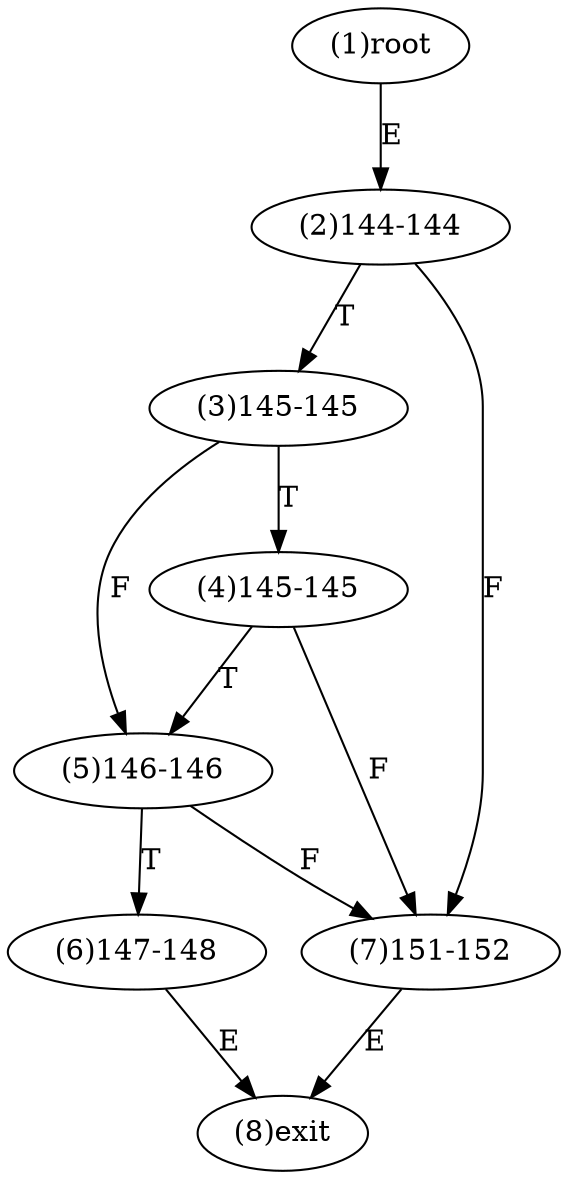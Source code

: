 digraph "" { 
1[ label="(1)root"];
2[ label="(2)144-144"];
3[ label="(3)145-145"];
4[ label="(4)145-145"];
5[ label="(5)146-146"];
6[ label="(6)147-148"];
7[ label="(7)151-152"];
8[ label="(8)exit"];
1->2[ label="E"];
2->7[ label="F"];
2->3[ label="T"];
3->5[ label="F"];
3->4[ label="T"];
4->7[ label="F"];
4->5[ label="T"];
5->7[ label="F"];
5->6[ label="T"];
6->8[ label="E"];
7->8[ label="E"];
}